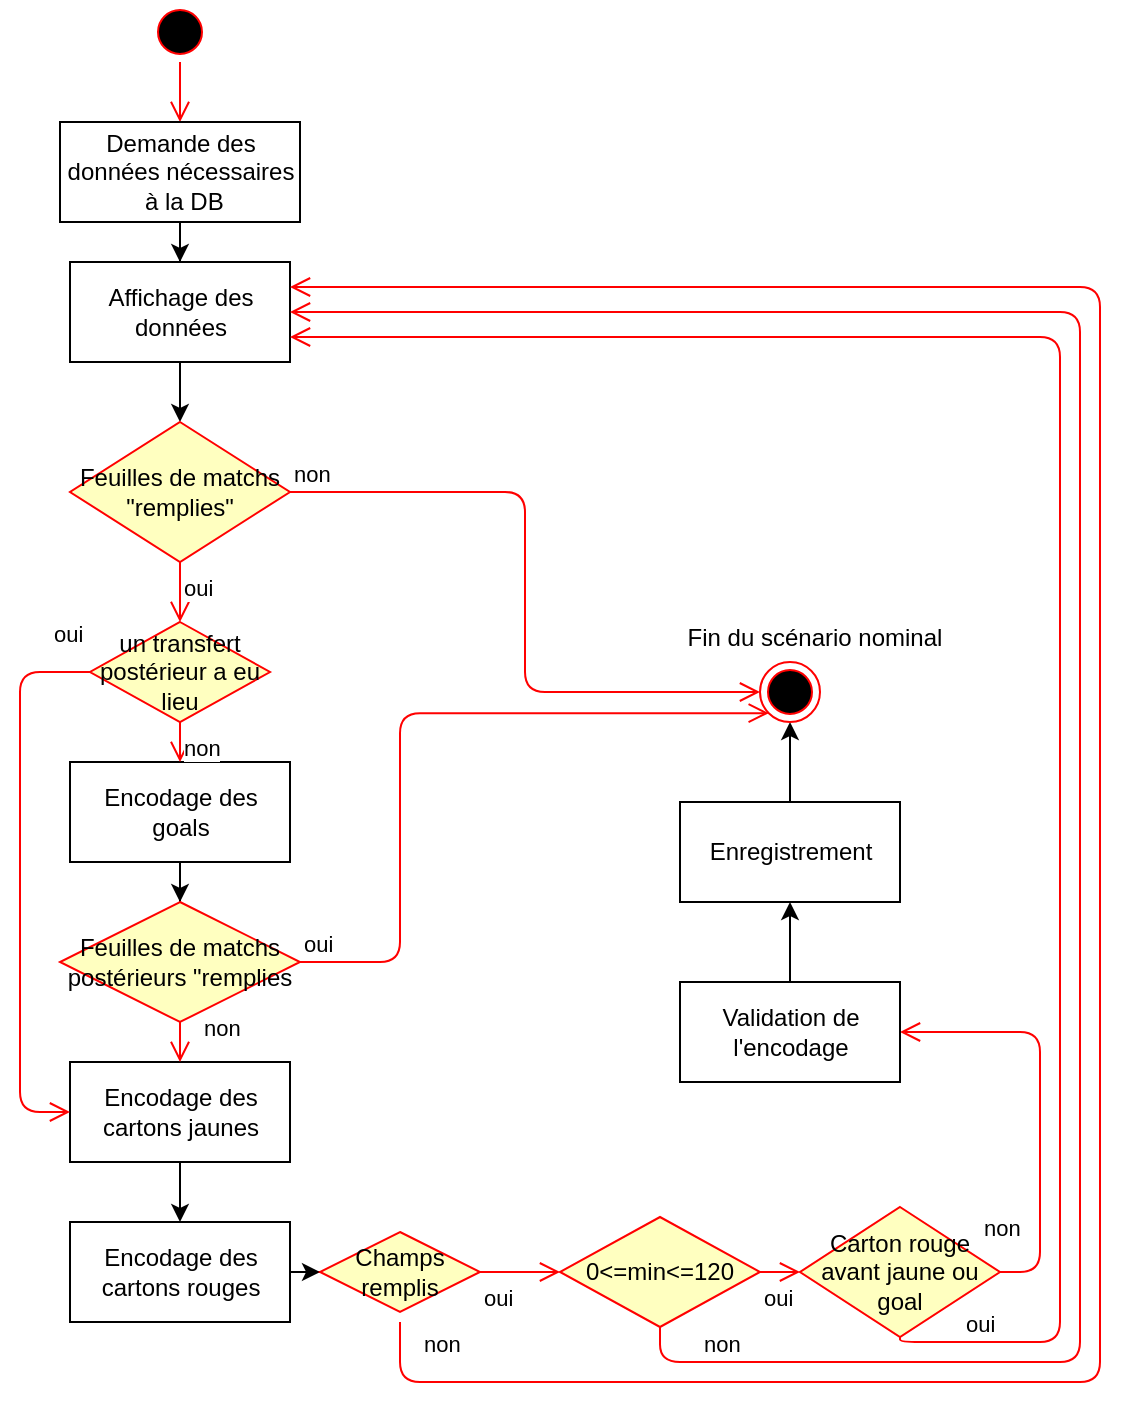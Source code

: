 <mxfile version="12.9.13" type="device"><diagram id="e9PvKhMbTgphQQrJkHWt" name="Page-1"><mxGraphModel dx="1913" dy="806" grid="1" gridSize="10" guides="1" tooltips="1" connect="1" arrows="1" fold="1" page="1" pageScale="1" pageWidth="827" pageHeight="1169" math="0" shadow="0"><root><mxCell id="0"/><mxCell id="1" parent="0"/><mxCell id="mDq5XhEbzsCPSdbnuNMc-1" value="" style="ellipse;html=1;shape=startState;fillColor=#000000;strokeColor=#ff0000;" parent="1" vertex="1"><mxGeometry x="55" y="30" width="30" height="30" as="geometry"/></mxCell><mxCell id="mDq5XhEbzsCPSdbnuNMc-2" value="" style="edgeStyle=orthogonalEdgeStyle;html=1;verticalAlign=bottom;endArrow=open;endSize=8;strokeColor=#ff0000;" parent="1" source="mDq5XhEbzsCPSdbnuNMc-1" target="mDq5XhEbzsCPSdbnuNMc-3" edge="1"><mxGeometry relative="1" as="geometry"><mxPoint x="55" y="140" as="targetPoint"/></mxGeometry></mxCell><mxCell id="mDq5XhEbzsCPSdbnuNMc-9" style="edgeStyle=orthogonalEdgeStyle;rounded=0;orthogonalLoop=1;jettySize=auto;html=1;" parent="1" source="mDq5XhEbzsCPSdbnuNMc-3" target="mDq5XhEbzsCPSdbnuNMc-4" edge="1"><mxGeometry relative="1" as="geometry"/></mxCell><mxCell id="mDq5XhEbzsCPSdbnuNMc-3" value="Demande des &lt;br&gt;données nécessaires&lt;br&gt;&amp;nbsp;à la DB" style="html=1;" parent="1" vertex="1"><mxGeometry x="10" y="90" width="120" height="50" as="geometry"/></mxCell><mxCell id="mDq5XhEbzsCPSdbnuNMc-10" style="edgeStyle=orthogonalEdgeStyle;rounded=0;orthogonalLoop=1;jettySize=auto;html=1;entryX=0.5;entryY=0;entryDx=0;entryDy=0;" parent="1" source="mDq5XhEbzsCPSdbnuNMc-4" target="mDq5XhEbzsCPSdbnuNMc-14" edge="1"><mxGeometry relative="1" as="geometry"/></mxCell><mxCell id="mDq5XhEbzsCPSdbnuNMc-4" value="Affichage des &lt;br&gt;données" style="html=1;" parent="1" vertex="1"><mxGeometry x="15" y="160" width="110" height="50" as="geometry"/></mxCell><mxCell id="mDq5XhEbzsCPSdbnuNMc-17" style="edgeStyle=orthogonalEdgeStyle;rounded=0;orthogonalLoop=1;jettySize=auto;html=1;entryX=0.5;entryY=0;entryDx=0;entryDy=0;" parent="1" source="mDq5XhEbzsCPSdbnuNMc-6" target="1sLEB97deXlxSeJz0uj9-1" edge="1"><mxGeometry relative="1" as="geometry"><mxPoint x="51" y="559" as="targetPoint"/></mxGeometry></mxCell><mxCell id="mDq5XhEbzsCPSdbnuNMc-6" value="Encodage des &lt;br&gt;goals" style="html=1;" parent="1" vertex="1"><mxGeometry x="15" y="410" width="110" height="50" as="geometry"/></mxCell><mxCell id="mDq5XhEbzsCPSdbnuNMc-18" style="edgeStyle=orthogonalEdgeStyle;rounded=0;orthogonalLoop=1;jettySize=auto;html=1;" parent="1" source="mDq5XhEbzsCPSdbnuNMc-7" target="mDq5XhEbzsCPSdbnuNMc-8" edge="1"><mxGeometry relative="1" as="geometry"/></mxCell><mxCell id="mDq5XhEbzsCPSdbnuNMc-7" value="Encodage des &lt;br&gt;cartons jaunes" style="html=1;" parent="1" vertex="1"><mxGeometry x="15" y="560" width="110" height="50" as="geometry"/></mxCell><mxCell id="mDq5XhEbzsCPSdbnuNMc-22" style="edgeStyle=orthogonalEdgeStyle;rounded=0;orthogonalLoop=1;jettySize=auto;html=1;" parent="1" source="mDq5XhEbzsCPSdbnuNMc-8" target="mDq5XhEbzsCPSdbnuNMc-19" edge="1"><mxGeometry relative="1" as="geometry"/></mxCell><mxCell id="mDq5XhEbzsCPSdbnuNMc-8" value="Encodage des &lt;br&gt;cartons rouges" style="html=1;" parent="1" vertex="1"><mxGeometry x="15" y="640" width="110" height="50" as="geometry"/></mxCell><mxCell id="mDq5XhEbzsCPSdbnuNMc-11" value="un transfert postérieur a eu lieu" style="rhombus;whiteSpace=wrap;html=1;fillColor=#ffffc0;strokeColor=#ff0000;" parent="1" vertex="1"><mxGeometry x="25" y="340" width="90" height="50" as="geometry"/></mxCell><mxCell id="mDq5XhEbzsCPSdbnuNMc-12" value="oui" style="edgeStyle=orthogonalEdgeStyle;html=1;align=left;verticalAlign=bottom;endArrow=open;endSize=8;strokeColor=#ff0000;entryX=0;entryY=0.5;entryDx=0;entryDy=0;exitX=0;exitY=0.5;exitDx=0;exitDy=0;" parent="1" source="mDq5XhEbzsCPSdbnuNMc-11" target="mDq5XhEbzsCPSdbnuNMc-7" edge="1"><mxGeometry x="-0.857" y="-10" relative="1" as="geometry"><mxPoint x="210" y="400" as="targetPoint"/><Array as="points"><mxPoint x="-10" y="365"/><mxPoint x="-10" y="585"/></Array><mxPoint as="offset"/></mxGeometry></mxCell><mxCell id="mDq5XhEbzsCPSdbnuNMc-13" value="non" style="edgeStyle=orthogonalEdgeStyle;html=1;align=left;verticalAlign=top;endArrow=open;endSize=8;strokeColor=#ff0000;entryX=0.5;entryY=0;entryDx=0;entryDy=0;" parent="1" source="mDq5XhEbzsCPSdbnuNMc-11" target="mDq5XhEbzsCPSdbnuNMc-6" edge="1"><mxGeometry x="-1" relative="1" as="geometry"><mxPoint x="70" y="480" as="targetPoint"/></mxGeometry></mxCell><mxCell id="mDq5XhEbzsCPSdbnuNMc-14" value="Feuilles de matchs &quot;remplies&quot;" style="rhombus;whiteSpace=wrap;html=1;fillColor=#ffffc0;strokeColor=#ff0000;" parent="1" vertex="1"><mxGeometry x="15" y="240" width="110" height="70" as="geometry"/></mxCell><mxCell id="mDq5XhEbzsCPSdbnuNMc-15" value="non" style="edgeStyle=orthogonalEdgeStyle;html=1;align=left;verticalAlign=bottom;endArrow=open;endSize=8;strokeColor=#ff0000;entryX=0;entryY=0.5;entryDx=0;entryDy=0;" parent="1" source="mDq5XhEbzsCPSdbnuNMc-14" target="mDq5XhEbzsCPSdbnuNMc-31" edge="1"><mxGeometry x="-1" relative="1" as="geometry"><mxPoint x="370" y="280" as="targetPoint"/></mxGeometry></mxCell><mxCell id="mDq5XhEbzsCPSdbnuNMc-16" value="oui" style="edgeStyle=orthogonalEdgeStyle;html=1;align=left;verticalAlign=top;endArrow=open;endSize=8;strokeColor=#ff0000;" parent="1" source="mDq5XhEbzsCPSdbnuNMc-14" target="mDq5XhEbzsCPSdbnuNMc-11" edge="1"><mxGeometry x="-1" relative="1" as="geometry"><mxPoint x="230" y="360" as="targetPoint"/></mxGeometry></mxCell><mxCell id="mDq5XhEbzsCPSdbnuNMc-19" value="Champs remplis" style="rhombus;whiteSpace=wrap;html=1;fillColor=#ffffc0;strokeColor=#ff0000;" parent="1" vertex="1"><mxGeometry x="140" y="645" width="80" height="40" as="geometry"/></mxCell><mxCell id="mDq5XhEbzsCPSdbnuNMc-20" value="non" style="edgeStyle=orthogonalEdgeStyle;html=1;align=left;verticalAlign=bottom;endArrow=open;endSize=8;strokeColor=#ff0000;entryX=1;entryY=0.25;entryDx=0;entryDy=0;" parent="1" target="mDq5XhEbzsCPSdbnuNMc-4" edge="1"><mxGeometry x="-0.97" y="10" relative="1" as="geometry"><mxPoint x="350" y="660" as="targetPoint"/><Array as="points"><mxPoint x="180" y="720"/><mxPoint x="530" y="720"/><mxPoint x="530" y="173"/></Array><mxPoint x="180" y="690" as="sourcePoint"/><mxPoint as="offset"/></mxGeometry></mxCell><mxCell id="mDq5XhEbzsCPSdbnuNMc-21" value="oui" style="edgeStyle=orthogonalEdgeStyle;html=1;align=left;verticalAlign=top;endArrow=open;endSize=8;strokeColor=#ff0000;" parent="1" source="mDq5XhEbzsCPSdbnuNMc-19" target="mDq5XhEbzsCPSdbnuNMc-23" edge="1"><mxGeometry x="-1" relative="1" as="geometry"><mxPoint x="210" y="740" as="targetPoint"/></mxGeometry></mxCell><mxCell id="mDq5XhEbzsCPSdbnuNMc-23" value="0&amp;lt;=min&amp;lt;=120" style="rhombus;whiteSpace=wrap;html=1;fillColor=#ffffc0;strokeColor=#ff0000;" parent="1" vertex="1"><mxGeometry x="260" y="637.5" width="100" height="55" as="geometry"/></mxCell><mxCell id="mDq5XhEbzsCPSdbnuNMc-24" value="non" style="edgeStyle=orthogonalEdgeStyle;html=1;align=left;verticalAlign=bottom;endArrow=open;endSize=8;strokeColor=#ff0000;entryX=1;entryY=0.5;entryDx=0;entryDy=0;" parent="1" source="mDq5XhEbzsCPSdbnuNMc-23" target="mDq5XhEbzsCPSdbnuNMc-4" edge="1"><mxGeometry x="-0.935" relative="1" as="geometry"><mxPoint x="430" y="635" as="targetPoint"/><Array as="points"><mxPoint x="310" y="710"/><mxPoint x="520" y="710"/><mxPoint x="520" y="185"/></Array><mxPoint as="offset"/></mxGeometry></mxCell><mxCell id="mDq5XhEbzsCPSdbnuNMc-25" value="oui" style="edgeStyle=orthogonalEdgeStyle;html=1;align=left;verticalAlign=top;endArrow=open;endSize=8;strokeColor=#ff0000;entryX=0;entryY=0.5;entryDx=0;entryDy=0;" parent="1" source="mDq5XhEbzsCPSdbnuNMc-23" target="mDq5XhEbzsCPSdbnuNMc-26" edge="1"><mxGeometry x="-1" relative="1" as="geometry"><mxPoint x="290" y="715" as="targetPoint"/></mxGeometry></mxCell><mxCell id="mDq5XhEbzsCPSdbnuNMc-26" value="Carton rouge avant jaune ou goal" style="rhombus;whiteSpace=wrap;html=1;fillColor=#ffffc0;strokeColor=#ff0000;" parent="1" vertex="1"><mxGeometry x="380" y="632.5" width="100" height="65" as="geometry"/></mxCell><mxCell id="mDq5XhEbzsCPSdbnuNMc-27" value="oui" style="edgeStyle=orthogonalEdgeStyle;html=1;align=left;verticalAlign=bottom;endArrow=open;endSize=8;strokeColor=#ff0000;entryX=1;entryY=0.75;entryDx=0;entryDy=0;" parent="1" source="mDq5XhEbzsCPSdbnuNMc-26" target="mDq5XhEbzsCPSdbnuNMc-4" edge="1"><mxGeometry x="-0.933" relative="1" as="geometry"><mxPoint x="400" y="490" as="targetPoint"/><Array as="points"><mxPoint x="430" y="700"/><mxPoint x="510" y="700"/><mxPoint x="510" y="198"/></Array><mxPoint x="1" as="offset"/></mxGeometry></mxCell><mxCell id="mDq5XhEbzsCPSdbnuNMc-28" value="non" style="edgeStyle=orthogonalEdgeStyle;html=1;align=left;verticalAlign=top;endArrow=open;endSize=8;strokeColor=#ff0000;entryX=1;entryY=0.5;entryDx=0;entryDy=0;exitX=1;exitY=0.5;exitDx=0;exitDy=0;" parent="1" source="mDq5XhEbzsCPSdbnuNMc-26" target="mDq5XhEbzsCPSdbnuNMc-29" edge="1"><mxGeometry x="-0.476" y="30" relative="1" as="geometry"><mxPoint x="420" y="715" as="targetPoint"/><Array as="points"><mxPoint x="500" y="665"/><mxPoint x="500" y="545"/></Array><mxPoint as="offset"/></mxGeometry></mxCell><mxCell id="mDq5XhEbzsCPSdbnuNMc-32" style="edgeStyle=orthogonalEdgeStyle;rounded=0;orthogonalLoop=1;jettySize=auto;html=1;" parent="1" source="mDq5XhEbzsCPSdbnuNMc-29" target="mDq5XhEbzsCPSdbnuNMc-30" edge="1"><mxGeometry relative="1" as="geometry"/></mxCell><mxCell id="mDq5XhEbzsCPSdbnuNMc-29" value="Validation de &lt;br&gt;l'encodage" style="html=1;" parent="1" vertex="1"><mxGeometry x="320" y="520" width="110" height="50" as="geometry"/></mxCell><mxCell id="mDq5XhEbzsCPSdbnuNMc-33" style="edgeStyle=orthogonalEdgeStyle;rounded=0;orthogonalLoop=1;jettySize=auto;html=1;entryX=0.5;entryY=1;entryDx=0;entryDy=0;" parent="1" source="mDq5XhEbzsCPSdbnuNMc-30" target="mDq5XhEbzsCPSdbnuNMc-31" edge="1"><mxGeometry relative="1" as="geometry"/></mxCell><mxCell id="mDq5XhEbzsCPSdbnuNMc-30" value="Enregistrement" style="html=1;" parent="1" vertex="1"><mxGeometry x="320" y="430" width="110" height="50" as="geometry"/></mxCell><mxCell id="mDq5XhEbzsCPSdbnuNMc-31" value="" style="ellipse;html=1;shape=endState;fillColor=#000000;strokeColor=#ff0000;" parent="1" vertex="1"><mxGeometry x="360" y="360" width="30" height="30" as="geometry"/></mxCell><mxCell id="mDq5XhEbzsCPSdbnuNMc-34" value="Fin du scénario nominal" style="text;html=1;align=center;verticalAlign=middle;resizable=0;points=[];autosize=1;" parent="1" vertex="1"><mxGeometry x="317" y="338" width="140" height="20" as="geometry"/></mxCell><mxCell id="1sLEB97deXlxSeJz0uj9-1" value="Feuilles de matchs postérieurs &quot;remplies" style="rhombus;whiteSpace=wrap;html=1;fillColor=#ffffc0;strokeColor=#ff0000;" vertex="1" parent="1"><mxGeometry x="10" y="480" width="120" height="60" as="geometry"/></mxCell><mxCell id="1sLEB97deXlxSeJz0uj9-2" value="oui" style="edgeStyle=orthogonalEdgeStyle;html=1;align=left;verticalAlign=bottom;endArrow=open;endSize=8;strokeColor=#ff0000;entryX=0;entryY=1;entryDx=0;entryDy=0;" edge="1" source="1sLEB97deXlxSeJz0uj9-1" parent="1" target="mDq5XhEbzsCPSdbnuNMc-31"><mxGeometry x="-1" relative="1" as="geometry"><mxPoint x="210" y="760" as="targetPoint"/><Array as="points"><mxPoint x="180" y="510"/><mxPoint x="180" y="386"/></Array></mxGeometry></mxCell><mxCell id="1sLEB97deXlxSeJz0uj9-3" value="non" style="edgeStyle=orthogonalEdgeStyle;html=1;align=left;verticalAlign=top;endArrow=open;endSize=8;strokeColor=#ff0000;entryX=0.5;entryY=0;entryDx=0;entryDy=0;" edge="1" source="1sLEB97deXlxSeJz0uj9-1" parent="1" target="mDq5XhEbzsCPSdbnuNMc-7"><mxGeometry x="-1" y="14" relative="1" as="geometry"><mxPoint x="70" y="840" as="targetPoint"/><mxPoint x="-4" y="-10" as="offset"/></mxGeometry></mxCell></root></mxGraphModel></diagram></mxfile>
